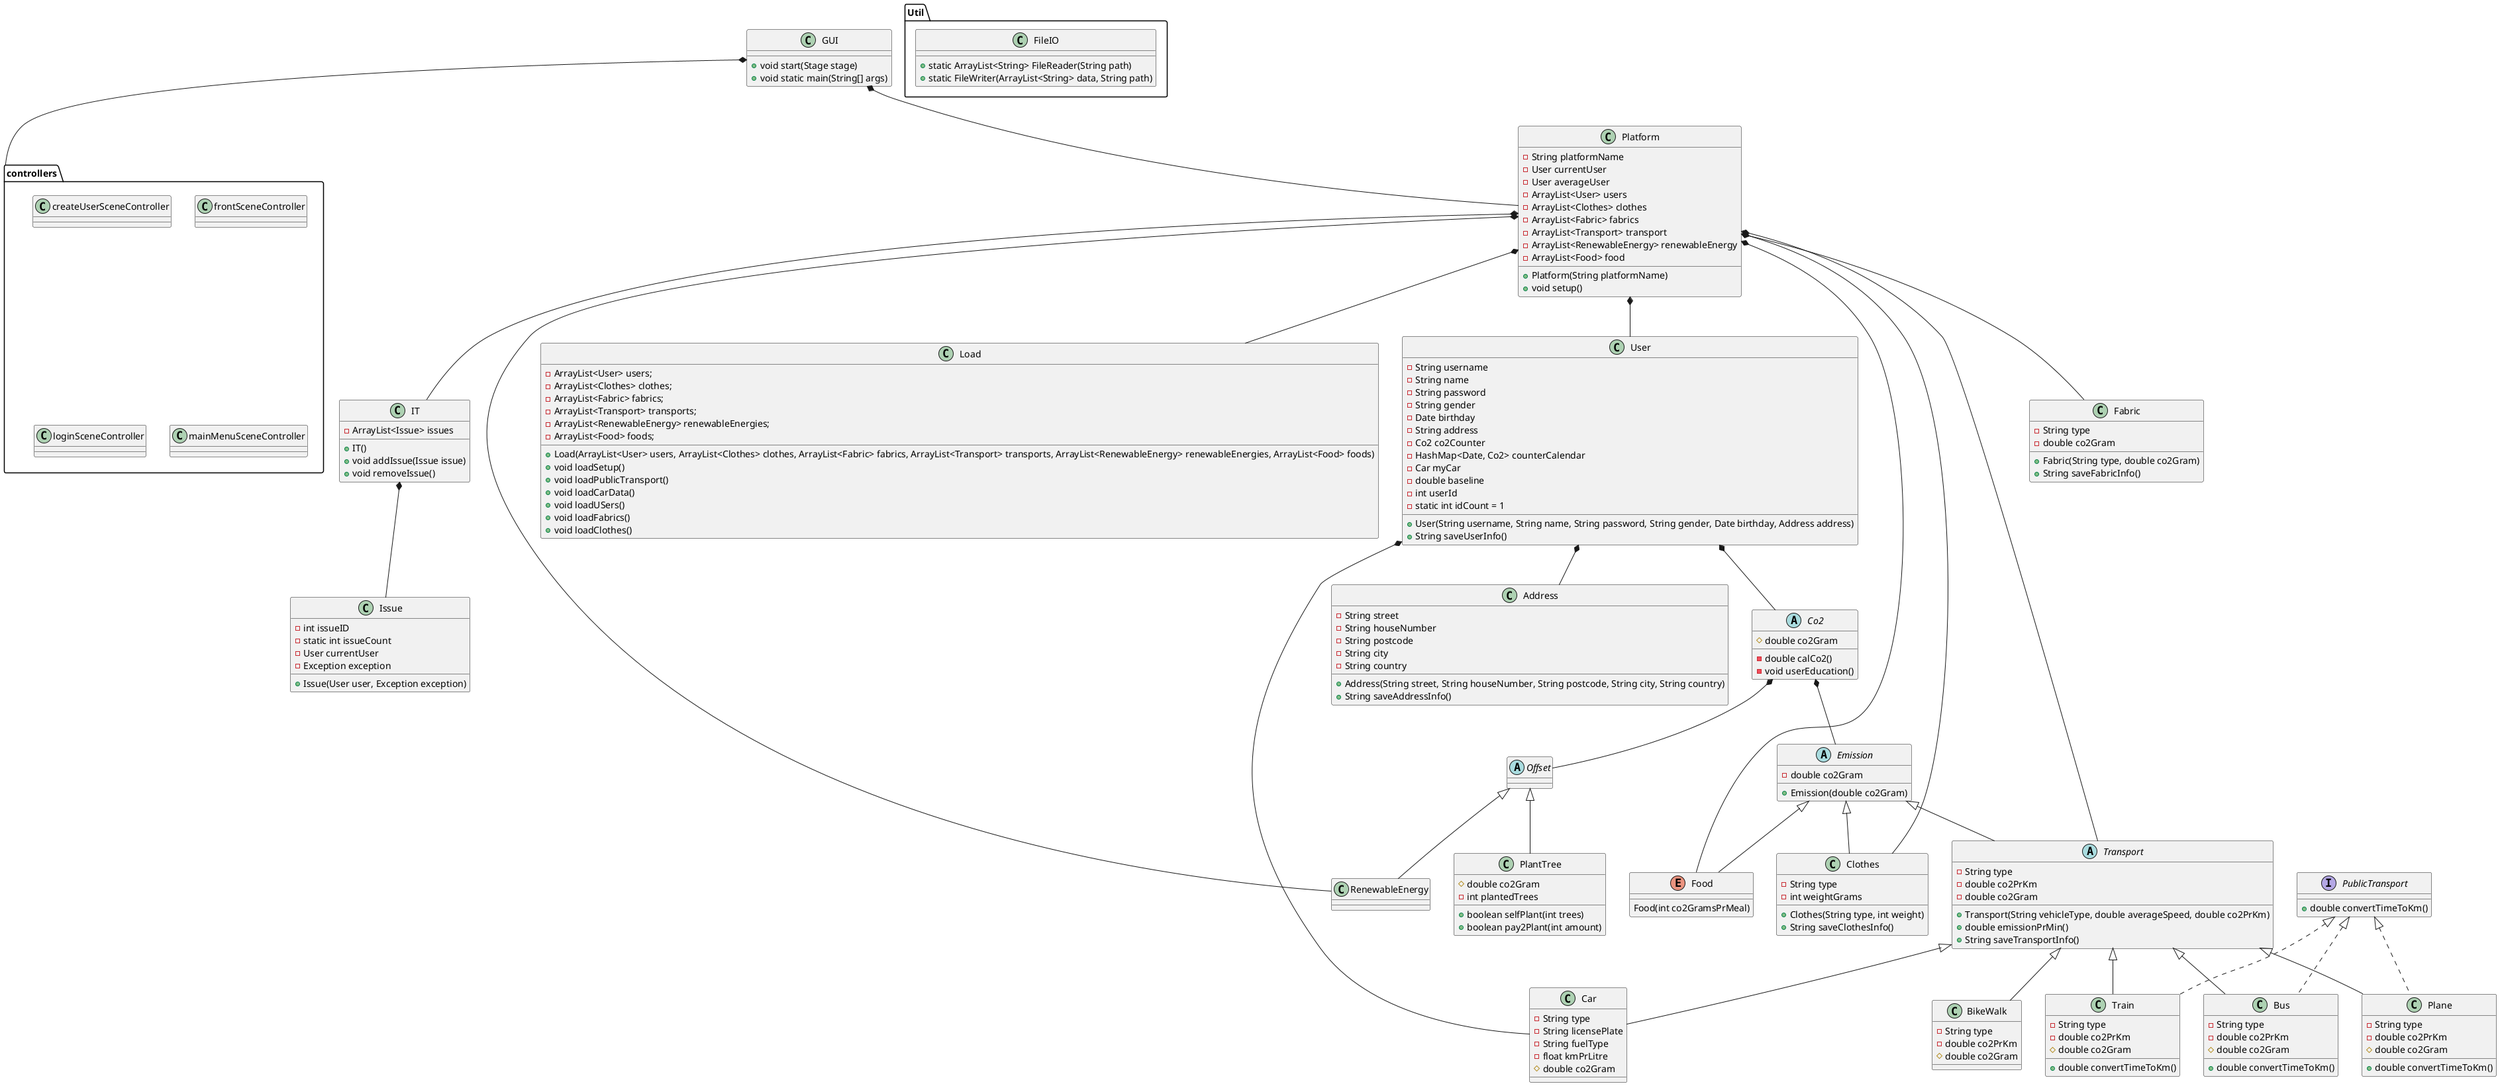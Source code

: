 @startuml
'https://plantuml.com/class-diagram

class Address{
- String street
- String houseNumber
- String postcode
- String city
- String country
+ Address(String street, String houseNumber, String postcode, String city, String country)
+ String saveAddressInfo()
}

class Clothes{
- String type
- int weightGrams
+ Clothes(String type, int weight)
+ String saveClothesInfo()
}

abstract Co2{
# double co2Gram
- double calCo2()
- void userEducation()
}

abstract Emission{
- double co2Gram
+ Emission(double co2Gram)
}

class Fabric{
- String type
- double co2Gram
+ Fabric(String type, double co2Gram)
+ String saveFabricInfo()
}

package "Util"{
class FileIO{
+ static ArrayList<String> FileReader(String path)
+ static FileWriter(ArrayList<String> data, String path)
}
}

enum Food{
Food(int co2GramsPrMeal)
}

class GUI{
+ void start(Stage stage)
+ void static main(String[] args)
}

class Issue{
- int issueID
- static int issueCount
- User currentUser
- Exception exception
+ Issue(User user, Exception exception)
}

class IT{
- ArrayList<Issue> issues
+ IT()
+ void addIssue(Issue issue)
+ void removeIssue()
}

class Load{
- ArrayList<User> users;
- ArrayList<Clothes> clothes;
- ArrayList<Fabric> fabrics;
- ArrayList<Transport> transports;
- ArrayList<RenewableEnergy> renewableEnergies;
- ArrayList<Food> foods;
+ Load(ArrayList<User> users, ArrayList<Clothes> clothes, ArrayList<Fabric> fabrics, ArrayList<Transport> transports, ArrayList<RenewableEnergy> renewableEnergies, ArrayList<Food> foods)
+ void loadSetup()
+ void loadPublicTransport()
+ void loadCarData()
+ void loadUSers()
+ void loadFabrics()
+ void loadClothes()
}

abstract Offset{
}

class Platform{
- String platformName
- User currentUser
- User averageUser
- ArrayList<User> users
- ArrayList<Clothes> clothes
- ArrayList<Fabric> fabrics
- ArrayList<Transport> transport
- ArrayList<RenewableEnergy> renewableEnergy
- ArrayList<Food> food
+ Platform(String platformName)
+ void setup()
}

class RenewableEnergy{
}

abstract class Transport{
- String type
- double co2PrKm
- double co2Gram
+ Transport(String vehicleType, double averageSpeed, double co2PrKm)
+ double emissionPrMin()
+ String saveTransportInfo()
}

class User{
- String username
- String name
- String password
- String gender
- Date birthday
- String address
- Co2 co2Counter
- HashMap<Date, Co2> counterCalendar
- Car myCar
- double baseline
- int userId
- static int idCount = 1
+ User(String username, String name, String password, String gender, Date birthday, Address address)
+ String saveUserInfo()
}


class PlantTree{
# double co2Gram
- int plantedTrees
+ boolean selfPlant(int trees)
+ boolean pay2Plant(int amount)
}

interface PublicTransport{
+ double convertTimeToKm()
}

class Car{
- String type
- String licensePlate
- String fuelType
- float kmPrLitre
# double co2Gram
}

class Plane implements PublicTransport{
- String type
- double co2PrKm
+ double convertTimeToKm()
# double co2Gram
}

class Train implements PublicTransport{
- String type
- double co2PrKm
+ double convertTimeToKm()
# double co2Gram
}

class Bus implements PublicTransport{
- String type
- double co2PrKm
+ double convertTimeToKm()
# double co2Gram
}

class BikeWalk{
- String type
- double co2PrKm
# double co2Gram
}

GUI *-- Platform

Emission <|-- Transport
Emission <|-- Clothes
Emission <|-- Food

Platform *-- User
Platform *-- Clothes
Platform *-- Fabric
Platform *-- Transport
Platform *-- RenewableEnergy
Platform *-- Food
Platform *-- Load
Platform *-- IT

IT *-- Issue

User *-- Car
User *-- Co2
User *-- Address

Co2 *-- Emission
Co2 *-- Offset

Offset <|-- RenewableEnergy

Offset <|-- PlantTree

Transport <|-- Plane
Transport <|-- BikeWalk
Transport <|-- Bus
Transport <|-- Car
Transport <|-- Train

GUI *-- "controllers"

package "controllers"{
class createUserSceneController
class frontSceneController
class loginSceneController
class mainMenuSceneController
}

@enduml